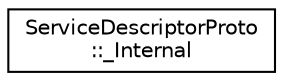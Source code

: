 digraph "类继承关系图"
{
 // LATEX_PDF_SIZE
  edge [fontname="Helvetica",fontsize="10",labelfontname="Helvetica",labelfontsize="10"];
  node [fontname="Helvetica",fontsize="10",shape=record];
  rankdir="LR";
  Node0 [label="ServiceDescriptorProto\l::_Internal",height=0.2,width=0.4,color="black", fillcolor="white", style="filled",URL="$classServiceDescriptorProto_1_1__Internal.html",tooltip=" "];
}
